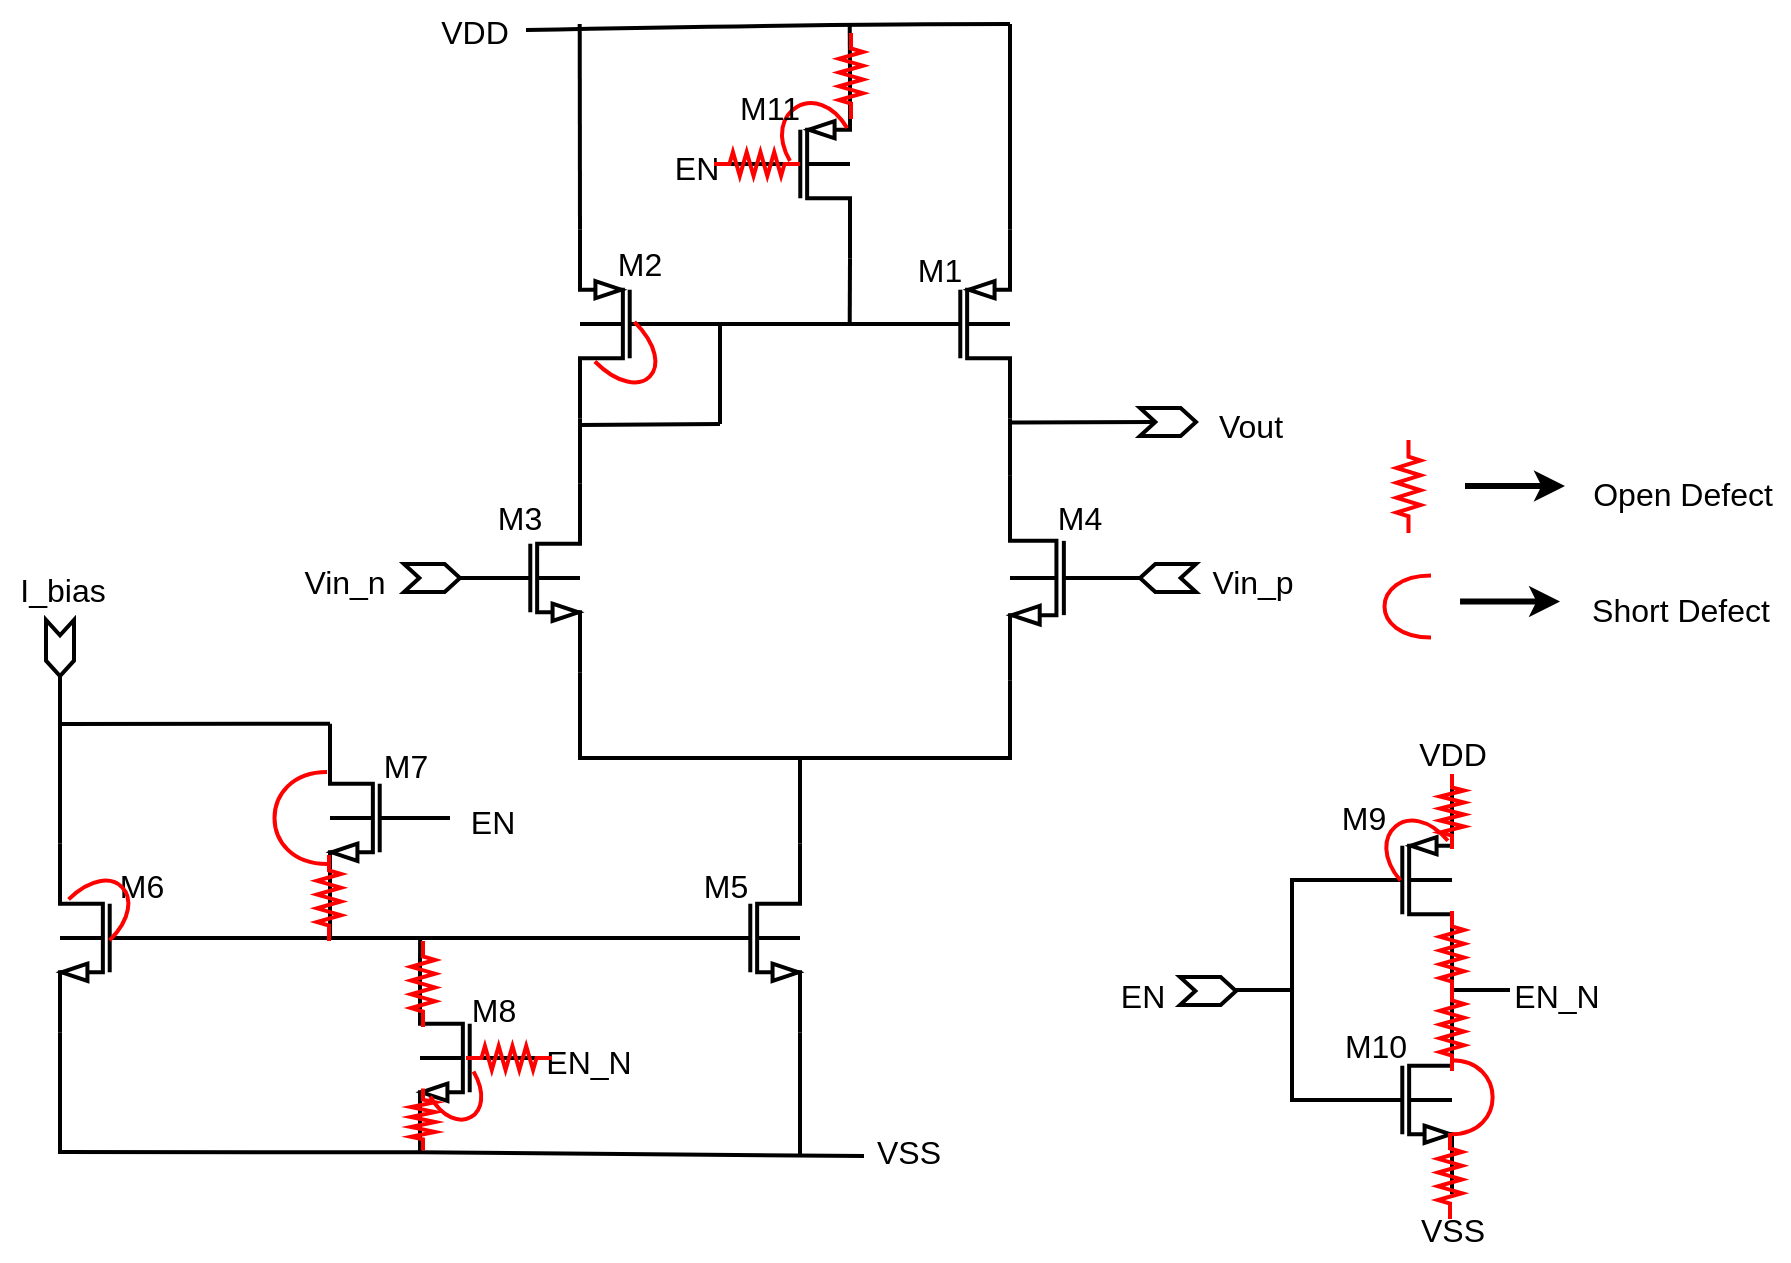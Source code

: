 <mxfile version="26.0.9">
  <diagram name="Page-1" id="16e2658f-23c8-b752-8be9-c03fbebb8bbe">
    <mxGraphModel dx="1368" dy="838" grid="0" gridSize="10" guides="1" tooltips="1" connect="1" arrows="1" fold="1" page="1" pageScale="1" pageWidth="1100" pageHeight="850" background="none" math="0" shadow="0">
      <root>
        <mxCell id="0" />
        <mxCell id="1" parent="0" />
        <mxCell id="6d250d948d6a1778-12" style="edgeStyle=orthogonalEdgeStyle;rounded=0;html=1;entryX=1;entryY=0;entryPerimeter=0;labelBackgroundColor=none;startArrow=none;startFill=0;startSize=5;endArrow=none;endFill=0;endSize=5;jettySize=auto;orthogonalLoop=1;strokeWidth=2;fontFamily=Verdana;fontSize=16;entryDx=0;entryDy=0;" parent="1" target="WZVstMQva_9MUPvKd7M6-1" edge="1">
          <mxGeometry relative="1" as="geometry">
            <mxPoint x="470" y="260" as="sourcePoint" />
            <mxPoint x="400" y="307" as="targetPoint" />
          </mxGeometry>
        </mxCell>
        <mxCell id="6d250d948d6a1778-9" style="edgeStyle=orthogonalEdgeStyle;rounded=0;html=1;exitX=1;exitY=1;exitPerimeter=0;entryX=1;entryY=0;entryPerimeter=0;labelBackgroundColor=none;startArrow=none;startFill=0;startSize=5;endArrow=none;endFill=0;endSize=5;jettySize=auto;orthogonalLoop=1;strokeWidth=2;fontFamily=Verdana;fontSize=16;entryDx=0;entryDy=0;exitDx=0;exitDy=0;" parent="1" source="WZVstMQva_9MUPvKd7M6-12" target="WZVstMQva_9MUPvKd7M6-6" edge="1">
          <mxGeometry relative="1" as="geometry">
            <mxPoint x="615" y="260" as="sourcePoint" />
            <mxPoint x="615" y="330" as="targetPoint" />
          </mxGeometry>
        </mxCell>
        <mxCell id="6d250d948d6a1778-14" style="edgeStyle=orthogonalEdgeStyle;rounded=0;html=1;exitX=1;exitY=1;exitPerimeter=0;entryX=1;entryY=1;entryPerimeter=0;labelBackgroundColor=none;startArrow=none;startFill=0;startSize=5;endArrow=none;endFill=0;endSize=5;jettySize=auto;orthogonalLoop=1;strokeWidth=2;fontFamily=Verdana;fontSize=16;exitDx=0;exitDy=0;entryDx=0;entryDy=0;" parent="1" source="WZVstMQva_9MUPvKd7M6-6" target="WZVstMQva_9MUPvKd7M6-1" edge="1">
          <mxGeometry relative="1" as="geometry">
            <Array as="points">
              <mxPoint x="615" y="427" />
              <mxPoint x="400" y="427" />
            </Array>
            <mxPoint x="640" y="387" as="sourcePoint" />
            <mxPoint x="230" y="327" as="targetPoint" />
          </mxGeometry>
        </mxCell>
        <mxCell id="WZVstMQva_9MUPvKd7M6-1" value="" style="verticalLabelPosition=bottom;shadow=0;dashed=0;align=center;html=1;verticalAlign=top;shape=mxgraph.electrical.transistors.nmos_bulk;pointerEvents=1;strokeWidth=2;fontSize=16;" parent="1" vertex="1">
          <mxGeometry x="340" y="277" width="60" height="120" as="geometry" />
        </mxCell>
        <mxCell id="WZVstMQva_9MUPvKd7M6-27" style="edgeStyle=none;curved=1;rounded=0;orthogonalLoop=1;jettySize=auto;html=1;exitX=1;exitY=0;exitDx=0;exitDy=0;exitPerimeter=0;fontSize=16;startSize=8;endSize=8;endArrow=none;startFill=0;strokeWidth=2;" parent="1" source="WZVstMQva_9MUPvKd7M6-4" edge="1">
          <mxGeometry relative="1" as="geometry">
            <mxPoint x="510" y="428" as="targetPoint" />
          </mxGeometry>
        </mxCell>
        <mxCell id="WZVstMQva_9MUPvKd7M6-28" style="edgeStyle=none;curved=1;rounded=0;orthogonalLoop=1;jettySize=auto;html=1;exitX=1;exitY=1;exitDx=0;exitDy=0;exitPerimeter=0;fontSize=16;startSize=8;endSize=8;strokeWidth=2;endArrow=none;startFill=0;" parent="1" source="WZVstMQva_9MUPvKd7M6-4" edge="1">
          <mxGeometry relative="1" as="geometry">
            <mxPoint x="510" y="625" as="targetPoint" />
          </mxGeometry>
        </mxCell>
        <mxCell id="WZVstMQva_9MUPvKd7M6-4" value="" style="verticalLabelPosition=bottom;shadow=0;dashed=0;align=center;html=1;verticalAlign=top;shape=mxgraph.electrical.transistors.nmos_bulk;pointerEvents=1;strokeWidth=2;fontSize=16;" parent="1" vertex="1">
          <mxGeometry x="450" y="457" width="60" height="120" as="geometry" />
        </mxCell>
        <mxCell id="WZVstMQva_9MUPvKd7M6-6" value="" style="verticalLabelPosition=bottom;shadow=0;dashed=0;align=center;html=1;verticalAlign=top;shape=mxgraph.electrical.transistors.nmos_bulk;pointerEvents=1;flipV=0;flipH=1;strokeWidth=2;fontSize=16;" parent="1" vertex="1">
          <mxGeometry x="615" y="277" width="65" height="120" as="geometry" />
        </mxCell>
        <mxCell id="WZVstMQva_9MUPvKd7M6-34" style="edgeStyle=none;curved=1;rounded=0;orthogonalLoop=1;jettySize=auto;html=1;exitX=1;exitY=1;exitDx=0;exitDy=0;exitPerimeter=0;fontSize=16;startSize=8;endSize=8;strokeWidth=2;endArrow=none;startFill=0;" parent="1" source="WZVstMQva_9MUPvKd7M6-7" edge="1">
          <mxGeometry relative="1" as="geometry">
            <mxPoint x="139.987" y="624.228" as="targetPoint" />
          </mxGeometry>
        </mxCell>
        <mxCell id="WZVstMQva_9MUPvKd7M6-35" style="edgeStyle=none;curved=1;rounded=0;orthogonalLoop=1;jettySize=auto;html=1;exitX=1;exitY=0;exitDx=0;exitDy=0;exitPerimeter=0;fontSize=16;startSize=8;endSize=8;strokeWidth=2;endArrow=none;startFill=0;" parent="1" source="WZVstMQva_9MUPvKd7M6-7" edge="1">
          <mxGeometry relative="1" as="geometry">
            <mxPoint x="140" y="386" as="targetPoint" />
          </mxGeometry>
        </mxCell>
        <mxCell id="WZVstMQva_9MUPvKd7M6-7" value="" style="verticalLabelPosition=bottom;shadow=0;dashed=0;align=center;html=1;verticalAlign=top;shape=mxgraph.electrical.transistors.nmos_bulk;pointerEvents=1;flipH=1;strokeWidth=2;fontSize=16;" parent="1" vertex="1">
          <mxGeometry x="140" y="457" width="60" height="120" as="geometry" />
        </mxCell>
        <mxCell id="WZVstMQva_9MUPvKd7M6-15" style="edgeStyle=none;curved=1;rounded=0;orthogonalLoop=1;jettySize=auto;html=1;exitX=1;exitY=1;exitDx=0;exitDy=0;exitPerimeter=0;fontSize=16;startSize=8;endSize=8;endArrow=none;startFill=0;strokeWidth=2;" parent="1" source="WZVstMQva_9MUPvKd7M6-10" edge="1">
          <mxGeometry relative="1" as="geometry">
            <mxPoint x="400" y="283" as="targetPoint" />
          </mxGeometry>
        </mxCell>
        <mxCell id="WZVstMQva_9MUPvKd7M6-21" style="edgeStyle=none;curved=1;rounded=0;orthogonalLoop=1;jettySize=auto;html=1;exitX=1;exitY=0;exitDx=0;exitDy=0;exitPerimeter=0;fontSize=16;startSize=8;endSize=8;endArrow=none;startFill=0;strokeWidth=2;" parent="1" source="WZVstMQva_9MUPvKd7M6-10" edge="1">
          <mxGeometry relative="1" as="geometry">
            <mxPoint x="399.857" y="60" as="targetPoint" />
          </mxGeometry>
        </mxCell>
        <mxCell id="WZVstMQva_9MUPvKd7M6-10" value="" style="verticalLabelPosition=bottom;shadow=0;dashed=0;align=center;html=1;verticalAlign=top;shape=mxgraph.electrical.transistors.pmos_bulk;pointerEvents=1;flipH=1;strokeWidth=2;fontSize=16;" parent="1" vertex="1">
          <mxGeometry x="400" y="160" width="60" height="100" as="geometry" />
        </mxCell>
        <mxCell id="WZVstMQva_9MUPvKd7M6-18" style="edgeStyle=none;curved=1;rounded=0;orthogonalLoop=1;jettySize=auto;html=1;exitX=1;exitY=1;exitDx=0;exitDy=0;exitPerimeter=0;fontSize=16;startSize=8;endSize=8;endArrow=none;startFill=0;strokeWidth=2;" parent="1" source="WZVstMQva_9MUPvKd7M6-11" edge="1">
          <mxGeometry relative="1" as="geometry">
            <mxPoint x="534.857" y="210" as="targetPoint" />
          </mxGeometry>
        </mxCell>
        <mxCell id="WZVstMQva_9MUPvKd7M6-20" style="edgeStyle=none;curved=1;rounded=0;orthogonalLoop=1;jettySize=auto;html=1;exitX=1;exitY=0;exitDx=0;exitDy=0;exitPerimeter=0;fontSize=16;startSize=8;endSize=8;endArrow=none;startFill=0;strokeWidth=2;" parent="1" source="WZVstMQva_9MUPvKd7M6-11" edge="1">
          <mxGeometry relative="1" as="geometry">
            <mxPoint x="534.857" y="60" as="targetPoint" />
          </mxGeometry>
        </mxCell>
        <mxCell id="WZVstMQva_9MUPvKd7M6-11" value="" style="verticalLabelPosition=bottom;shadow=0;dashed=0;align=center;html=1;verticalAlign=top;shape=mxgraph.electrical.transistors.pmos_bulk;pointerEvents=1;flipH=0;strokeWidth=2;fontSize=16;" parent="1" vertex="1">
          <mxGeometry x="475" y="80" width="60" height="100" as="geometry" />
        </mxCell>
        <mxCell id="WZVstMQva_9MUPvKd7M6-19" style="edgeStyle=none;curved=1;rounded=0;orthogonalLoop=1;jettySize=auto;html=1;exitX=1;exitY=0;exitDx=0;exitDy=0;exitPerimeter=0;fontSize=16;startSize=8;endSize=8;endArrow=none;startFill=0;strokeWidth=2;" parent="1" source="WZVstMQva_9MUPvKd7M6-12" edge="1">
          <mxGeometry relative="1" as="geometry">
            <mxPoint x="615" y="60" as="targetPoint" />
          </mxGeometry>
        </mxCell>
        <mxCell id="WZVstMQva_9MUPvKd7M6-12" value="" style="verticalLabelPosition=bottom;shadow=0;dashed=0;align=center;html=1;verticalAlign=top;shape=mxgraph.electrical.transistors.pmos_bulk;pointerEvents=1;flipH=0;strokeWidth=2;fontSize=16;" parent="1" vertex="1">
          <mxGeometry x="555" y="160" width="60" height="100" as="geometry" />
        </mxCell>
        <mxCell id="WZVstMQva_9MUPvKd7M6-13" style="edgeStyle=none;curved=1;rounded=0;orthogonalLoop=1;jettySize=auto;html=1;exitX=0;exitY=0.5;exitDx=0;exitDy=0;exitPerimeter=0;entryX=0;entryY=0.5;entryDx=0;entryDy=0;entryPerimeter=0;fontSize=16;startSize=8;endSize=8;endArrow=none;startFill=0;strokeWidth=2;" parent="1" source="WZVstMQva_9MUPvKd7M6-12" edge="1">
          <mxGeometry relative="1" as="geometry">
            <mxPoint x="435" y="210" as="targetPoint" />
            <Array as="points">
              <mxPoint x="495" y="210" />
            </Array>
          </mxGeometry>
        </mxCell>
        <mxCell id="WZVstMQva_9MUPvKd7M6-16" style="edgeStyle=none;curved=1;rounded=0;orthogonalLoop=1;jettySize=auto;html=1;fontSize=16;startSize=8;endSize=8;endArrow=none;startFill=0;strokeWidth=2;" parent="1" edge="1">
          <mxGeometry relative="1" as="geometry">
            <mxPoint x="470" y="210" as="sourcePoint" />
            <mxPoint x="470" y="260" as="targetPoint" />
            <Array as="points" />
          </mxGeometry>
        </mxCell>
        <mxCell id="WZVstMQva_9MUPvKd7M6-22" style="edgeStyle=none;curved=1;rounded=0;orthogonalLoop=1;jettySize=auto;html=1;fontSize=16;startSize=8;endSize=8;endArrow=none;startFill=0;strokeWidth=2;" parent="1" target="WZVstMQva_9MUPvKd7M6-47" edge="1">
          <mxGeometry relative="1" as="geometry">
            <mxPoint x="615" y="60" as="sourcePoint" />
            <mxPoint x="400" y="60" as="targetPoint" />
            <Array as="points">
              <mxPoint x="525" y="60" />
            </Array>
          </mxGeometry>
        </mxCell>
        <mxCell id="WZVstMQva_9MUPvKd7M6-33" style="edgeStyle=none;curved=1;rounded=0;orthogonalLoop=1;jettySize=auto;html=1;exitX=1;exitY=1;exitDx=0;exitDy=0;exitPerimeter=0;fontSize=16;startSize=8;endSize=8;strokeWidth=2;endArrow=none;startFill=0;" parent="1" source="WZVstMQva_9MUPvKd7M6-24" edge="1">
          <mxGeometry relative="1" as="geometry">
            <mxPoint x="139" y="624" as="targetPoint" />
          </mxGeometry>
        </mxCell>
        <mxCell id="WZVstMQva_9MUPvKd7M6-24" value="" style="verticalLabelPosition=bottom;shadow=0;dashed=0;align=center;html=1;verticalAlign=top;shape=mxgraph.electrical.transistors.nmos_bulk;pointerEvents=1;flipH=1;strokeWidth=2;fontSize=16;" parent="1" vertex="1">
          <mxGeometry x="320" y="517" width="60" height="120" as="geometry" />
        </mxCell>
        <mxCell id="WZVstMQva_9MUPvKd7M6-36" style="edgeStyle=none;curved=1;rounded=0;orthogonalLoop=1;jettySize=auto;html=1;exitX=1;exitY=0;exitDx=0;exitDy=0;exitPerimeter=0;fontSize=16;startSize=8;endSize=8;strokeWidth=2;endArrow=none;startFill=0;" parent="1" source="WZVstMQva_9MUPvKd7M6-25" edge="1">
          <mxGeometry relative="1" as="geometry">
            <mxPoint x="140.394" y="409.939" as="targetPoint" />
          </mxGeometry>
        </mxCell>
        <mxCell id="WZVstMQva_9MUPvKd7M6-25" value="" style="verticalLabelPosition=bottom;shadow=0;dashed=0;align=center;html=1;verticalAlign=top;shape=mxgraph.electrical.transistors.nmos_bulk;pointerEvents=1;flipH=1;strokeWidth=2;fontSize=16;" parent="1" vertex="1">
          <mxGeometry x="275" y="397" width="60" height="120" as="geometry" />
        </mxCell>
        <mxCell id="WZVstMQva_9MUPvKd7M6-29" style="edgeStyle=none;curved=1;rounded=0;orthogonalLoop=1;jettySize=auto;html=1;exitX=1;exitY=1;exitDx=0;exitDy=0;exitPerimeter=0;fontSize=16;startSize=8;endSize=8;strokeWidth=2;endArrow=none;startFill=0;entryX=0.06;entryY=0.581;entryDx=0;entryDy=0;entryPerimeter=0;" parent="1" source="WZVstMQva_9MUPvKd7M6-24" target="WZVstMQva_9MUPvKd7M6-48" edge="1">
          <mxGeometry relative="1" as="geometry">
            <mxPoint x="510" y="624" as="targetPoint" />
          </mxGeometry>
        </mxCell>
        <mxCell id="WZVstMQva_9MUPvKd7M6-30" style="edgeStyle=none;curved=1;rounded=0;orthogonalLoop=1;jettySize=auto;html=1;exitX=0;exitY=0.5;exitDx=0;exitDy=0;exitPerimeter=0;entryX=0;entryY=0.5;entryDx=0;entryDy=0;entryPerimeter=0;fontSize=16;startSize=8;endSize=8;endArrow=none;startFill=0;strokeWidth=2;" parent="1" source="WZVstMQva_9MUPvKd7M6-4" target="WZVstMQva_9MUPvKd7M6-7" edge="1">
          <mxGeometry relative="1" as="geometry" />
        </mxCell>
        <mxCell id="WZVstMQva_9MUPvKd7M6-31" style="edgeStyle=none;curved=1;rounded=0;orthogonalLoop=1;jettySize=auto;html=1;exitX=1;exitY=0;exitDx=0;exitDy=0;exitPerimeter=0;entryX=0.999;entryY=-0.142;entryDx=0;entryDy=0;entryPerimeter=0;fontSize=16;startSize=8;endSize=8;endArrow=none;startFill=0;strokeWidth=2;" parent="1" source="WZVstMQva_9MUPvKd7M6-24" target="WZVstMQva_9MUPvKd7M6-24" edge="1">
          <mxGeometry relative="1" as="geometry" />
        </mxCell>
        <mxCell id="WZVstMQva_9MUPvKd7M6-32" style="edgeStyle=none;curved=1;rounded=0;orthogonalLoop=1;jettySize=auto;html=1;exitX=1;exitY=1;exitDx=0;exitDy=0;exitPerimeter=0;entryX=0.999;entryY=1.136;entryDx=0;entryDy=0;entryPerimeter=0;fontSize=16;startSize=8;endSize=8;strokeWidth=2;endArrow=none;startFill=0;" parent="1" source="WZVstMQva_9MUPvKd7M6-25" target="WZVstMQva_9MUPvKd7M6-25" edge="1">
          <mxGeometry relative="1" as="geometry" />
        </mxCell>
        <mxCell id="WZVstMQva_9MUPvKd7M6-37" value="" style="shape=step;perimeter=stepPerimeter;whiteSpace=wrap;html=1;fixedSize=1;strokeWidth=2;size=7.667;fontSize=16;" parent="1" vertex="1">
          <mxGeometry x="312" y="330" width="28" height="14" as="geometry" />
        </mxCell>
        <mxCell id="WZVstMQva_9MUPvKd7M6-38" value="" style="shape=step;perimeter=stepPerimeter;whiteSpace=wrap;html=1;fixedSize=1;strokeWidth=2;size=7.667;rotation=-180;fontSize=16;" parent="1" vertex="1">
          <mxGeometry x="680" y="330" width="28" height="14" as="geometry" />
        </mxCell>
        <mxCell id="WZVstMQva_9MUPvKd7M6-39" value="" style="shape=step;perimeter=stepPerimeter;whiteSpace=wrap;html=1;fixedSize=1;strokeWidth=2;size=7.667;fontSize=16;" parent="1" vertex="1">
          <mxGeometry x="680" y="252" width="28" height="14" as="geometry" />
        </mxCell>
        <mxCell id="WZVstMQva_9MUPvKd7M6-40" style="edgeStyle=none;curved=1;rounded=0;orthogonalLoop=1;jettySize=auto;html=1;entryX=1.004;entryY=1.023;entryDx=0;entryDy=0;entryPerimeter=0;fontSize=16;startSize=8;endSize=8;strokeWidth=2;endArrow=none;startFill=0;" parent="1" source="WZVstMQva_9MUPvKd7M6-39" target="WZVstMQva_9MUPvKd7M6-12" edge="1">
          <mxGeometry relative="1" as="geometry" />
        </mxCell>
        <mxCell id="WZVstMQva_9MUPvKd7M6-41" value="" style="shape=step;perimeter=stepPerimeter;whiteSpace=wrap;html=1;fixedSize=1;strokeWidth=2;size=7.667;rotation=90;fontSize=16;" parent="1" vertex="1">
          <mxGeometry x="126" y="365" width="28" height="14" as="geometry" />
        </mxCell>
        <mxCell id="WZVstMQva_9MUPvKd7M6-42" value="Vin_n" style="text;html=1;align=center;verticalAlign=middle;resizable=0;points=[];autosize=1;strokeColor=none;fillColor=none;fontSize=16;" parent="1" vertex="1">
          <mxGeometry x="252" y="323.5" width="59" height="31" as="geometry" />
        </mxCell>
        <mxCell id="WZVstMQva_9MUPvKd7M6-44" value="Vin_p" style="text;html=1;align=center;verticalAlign=middle;resizable=0;points=[];autosize=1;strokeColor=none;fillColor=none;fontSize=16;" parent="1" vertex="1">
          <mxGeometry x="706.5" y="323.5" width="59" height="31" as="geometry" />
        </mxCell>
        <mxCell id="WZVstMQva_9MUPvKd7M6-45" value="Vout" style="text;html=1;align=center;verticalAlign=middle;resizable=0;points=[];autosize=1;strokeColor=none;fillColor=none;fontSize=16;" parent="1" vertex="1">
          <mxGeometry x="710" y="245.5" width="50" height="31" as="geometry" />
        </mxCell>
        <mxCell id="WZVstMQva_9MUPvKd7M6-46" value="I_bias" style="text;html=1;align=center;verticalAlign=middle;resizable=0;points=[];autosize=1;strokeColor=none;fillColor=none;fontSize=16;" parent="1" vertex="1">
          <mxGeometry x="110.5" y="327" width="61" height="31" as="geometry" />
        </mxCell>
        <mxCell id="WZVstMQva_9MUPvKd7M6-47" value="VDD" style="text;html=1;align=center;verticalAlign=middle;resizable=0;points=[];autosize=1;strokeColor=none;fillColor=none;fontSize=16;" parent="1" vertex="1">
          <mxGeometry x="321" y="48" width="52" height="31" as="geometry" />
        </mxCell>
        <mxCell id="WZVstMQva_9MUPvKd7M6-48" value="VSS" style="text;html=1;align=center;verticalAlign=middle;resizable=0;points=[];autosize=1;strokeColor=none;fillColor=none;fontSize=16;" parent="1" vertex="1">
          <mxGeometry x="539" y="608" width="50" height="31" as="geometry" />
        </mxCell>
        <mxCell id="YHvZj5T6eKGrMUq4xp53-3" value="" style="verticalLabelPosition=bottom;shadow=0;dashed=0;align=center;html=1;verticalAlign=top;shape=mxgraph.electrical.transistors.nmos_bulk;pointerEvents=1;strokeWidth=2;fontSize=16;" parent="1" vertex="1">
          <mxGeometry x="776" y="538" width="60" height="120" as="geometry" />
        </mxCell>
        <mxCell id="YHvZj5T6eKGrMUq4xp53-4" value="" style="verticalLabelPosition=bottom;shadow=0;dashed=0;align=center;html=1;verticalAlign=top;shape=mxgraph.electrical.transistors.pmos_bulk;pointerEvents=1;flipH=0;strokeWidth=2;fontSize=16;" parent="1" vertex="1">
          <mxGeometry x="776" y="438" width="60" height="100" as="geometry" />
        </mxCell>
        <mxCell id="YHvZj5T6eKGrMUq4xp53-5" style="edgeStyle=orthogonalEdgeStyle;rounded=0;orthogonalLoop=1;jettySize=auto;html=1;exitX=1;exitY=1;exitDx=0;exitDy=0;exitPerimeter=0;entryX=1;entryY=0;entryDx=0;entryDy=0;entryPerimeter=0;endArrow=none;startFill=0;strokeWidth=2;fontSize=16;" parent="1" source="YHvZj5T6eKGrMUq4xp53-4" target="YHvZj5T6eKGrMUq4xp53-3" edge="1">
          <mxGeometry relative="1" as="geometry" />
        </mxCell>
        <mxCell id="YHvZj5T6eKGrMUq4xp53-6" style="edgeStyle=orthogonalEdgeStyle;rounded=0;orthogonalLoop=1;jettySize=auto;html=1;exitX=0;exitY=0.5;exitDx=0;exitDy=0;exitPerimeter=0;entryX=0;entryY=0.5;entryDx=0;entryDy=0;entryPerimeter=0;strokeWidth=2;endArrow=none;startFill=0;fontSize=16;" parent="1" source="YHvZj5T6eKGrMUq4xp53-3" target="YHvZj5T6eKGrMUq4xp53-4" edge="1">
          <mxGeometry relative="1" as="geometry" />
        </mxCell>
        <mxCell id="YHvZj5T6eKGrMUq4xp53-7" value="VDD" style="text;html=1;align=center;verticalAlign=middle;resizable=0;points=[];autosize=1;strokeColor=none;fillColor=none;fontSize=16;" parent="1" vertex="1">
          <mxGeometry x="810" y="409" width="52" height="31" as="geometry" />
        </mxCell>
        <mxCell id="YHvZj5T6eKGrMUq4xp53-8" value="VSS" style="text;html=1;align=center;verticalAlign=middle;resizable=0;points=[];autosize=1;strokeColor=none;fillColor=none;fontSize=16;" parent="1" vertex="1">
          <mxGeometry x="811" y="647.14" width="50" height="31" as="geometry" />
        </mxCell>
        <mxCell id="YHvZj5T6eKGrMUq4xp53-9" value="" style="endArrow=none;html=1;rounded=0;strokeWidth=2;fontSize=16;" parent="1" edge="1">
          <mxGeometry width="50" height="50" relative="1" as="geometry">
            <mxPoint x="726" y="543" as="sourcePoint" />
            <mxPoint x="756" y="543" as="targetPoint" />
          </mxGeometry>
        </mxCell>
        <mxCell id="YHvZj5T6eKGrMUq4xp53-10" value="" style="shape=step;perimeter=stepPerimeter;whiteSpace=wrap;html=1;fixedSize=1;strokeWidth=2;size=7.667;fontSize=16;" parent="1" vertex="1">
          <mxGeometry x="700" y="536.5" width="28" height="14" as="geometry" />
        </mxCell>
        <mxCell id="YHvZj5T6eKGrMUq4xp53-11" value="EN" style="text;html=1;align=center;verticalAlign=middle;resizable=0;points=[];autosize=1;strokeColor=none;fillColor=none;fontSize=16;" parent="1" vertex="1">
          <mxGeometry x="661" y="530" width="40" height="31" as="geometry" />
        </mxCell>
        <mxCell id="YHvZj5T6eKGrMUq4xp53-14" value="" style="endArrow=none;html=1;rounded=0;strokeWidth=2;fontSize=16;" parent="1" edge="1">
          <mxGeometry width="50" height="50" relative="1" as="geometry">
            <mxPoint x="835" y="543" as="sourcePoint" />
            <mxPoint x="865" y="543" as="targetPoint" />
          </mxGeometry>
        </mxCell>
        <mxCell id="YHvZj5T6eKGrMUq4xp53-15" value="EN_N" style="text;html=1;align=center;verticalAlign=middle;resizable=0;points=[];autosize=1;strokeColor=none;fillColor=none;fontSize=16;" parent="1" vertex="1">
          <mxGeometry x="857" y="530" width="61" height="31" as="geometry" />
        </mxCell>
        <mxCell id="YHvZj5T6eKGrMUq4xp53-16" value="EN" style="text;html=1;align=center;verticalAlign=middle;resizable=0;points=[];autosize=1;strokeColor=none;fillColor=none;fontSize=16;" parent="1" vertex="1">
          <mxGeometry x="438" y="116.5" width="40" height="31" as="geometry" />
        </mxCell>
        <mxCell id="YHvZj5T6eKGrMUq4xp53-17" value="EN" style="text;html=1;align=center;verticalAlign=middle;resizable=0;points=[];autosize=1;strokeColor=none;fillColor=none;fontSize=16;" parent="1" vertex="1">
          <mxGeometry x="336" y="443.5" width="40" height="31" as="geometry" />
        </mxCell>
        <mxCell id="YHvZj5T6eKGrMUq4xp53-18" value="EN_N" style="text;html=1;align=center;verticalAlign=middle;resizable=0;points=[];autosize=1;strokeColor=none;fillColor=none;fontSize=16;" parent="1" vertex="1">
          <mxGeometry x="373" y="563.5" width="61" height="31" as="geometry" />
        </mxCell>
        <mxCell id="YHvZj5T6eKGrMUq4xp53-20" value="M2" style="text;html=1;align=center;verticalAlign=middle;whiteSpace=wrap;rounded=0;fontSize=16;" parent="1" vertex="1">
          <mxGeometry x="400" y="165" width="60" height="30" as="geometry" />
        </mxCell>
        <mxCell id="YHvZj5T6eKGrMUq4xp53-21" value="M1" style="text;html=1;align=center;verticalAlign=middle;whiteSpace=wrap;rounded=0;fontSize=16;" parent="1" vertex="1">
          <mxGeometry x="550" y="168" width="60" height="30" as="geometry" />
        </mxCell>
        <mxCell id="YHvZj5T6eKGrMUq4xp53-22" value="M3" style="text;html=1;align=center;verticalAlign=middle;whiteSpace=wrap;rounded=0;fontSize=16;" parent="1" vertex="1">
          <mxGeometry x="340" y="291.5" width="60" height="30" as="geometry" />
        </mxCell>
        <mxCell id="YHvZj5T6eKGrMUq4xp53-23" value="M4" style="text;html=1;align=center;verticalAlign=middle;whiteSpace=wrap;rounded=0;fontSize=16;" parent="1" vertex="1">
          <mxGeometry x="620" y="291.5" width="60" height="30" as="geometry" />
        </mxCell>
        <mxCell id="YHvZj5T6eKGrMUq4xp53-24" value="M5" style="text;html=1;align=center;verticalAlign=middle;whiteSpace=wrap;rounded=0;fontSize=16;" parent="1" vertex="1">
          <mxGeometry x="443" y="476" width="60" height="30" as="geometry" />
        </mxCell>
        <mxCell id="YHvZj5T6eKGrMUq4xp53-25" value="M6" style="text;html=1;align=center;verticalAlign=middle;whiteSpace=wrap;rounded=0;fontSize=16;" parent="1" vertex="1">
          <mxGeometry x="151" y="476" width="60" height="30" as="geometry" />
        </mxCell>
        <mxCell id="YHvZj5T6eKGrMUq4xp53-26" value="M7" style="text;html=1;align=center;verticalAlign=middle;whiteSpace=wrap;rounded=0;fontSize=16;" parent="1" vertex="1">
          <mxGeometry x="283" y="416" width="60" height="30" as="geometry" />
        </mxCell>
        <mxCell id="YHvZj5T6eKGrMUq4xp53-27" value="M8" style="text;html=1;align=center;verticalAlign=middle;whiteSpace=wrap;rounded=0;fontSize=16;" parent="1" vertex="1">
          <mxGeometry x="327" y="538" width="60" height="30" as="geometry" />
        </mxCell>
        <mxCell id="YHvZj5T6eKGrMUq4xp53-28" value="M9" style="text;html=1;align=center;verticalAlign=middle;whiteSpace=wrap;rounded=0;fontSize=16;" parent="1" vertex="1">
          <mxGeometry x="762" y="442" width="60" height="30" as="geometry" />
        </mxCell>
        <mxCell id="YHvZj5T6eKGrMUq4xp53-29" value="M10" style="text;html=1;align=center;verticalAlign=middle;whiteSpace=wrap;rounded=0;fontSize=16;" parent="1" vertex="1">
          <mxGeometry x="768" y="556" width="60" height="30" as="geometry" />
        </mxCell>
        <mxCell id="YHvZj5T6eKGrMUq4xp53-35" value="" style="pointerEvents=1;verticalLabelPosition=bottom;shadow=0;dashed=0;align=center;html=1;verticalAlign=top;shape=mxgraph.electrical.resistors.resistor_2;strokeWidth=2;strokeColor=#FF0000;rotation=90;fontSize=16;" parent="1" vertex="1">
          <mxGeometry x="300" y="534" width="43" height="12" as="geometry" />
        </mxCell>
        <mxCell id="YHvZj5T6eKGrMUq4xp53-36" value="" style="pointerEvents=1;verticalLabelPosition=bottom;shadow=0;dashed=0;align=center;html=1;verticalAlign=top;shape=mxgraph.electrical.resistors.resistor_2;strokeWidth=2;strokeColor=#FF0000;rotation=90;fontSize=16;" parent="1" vertex="1">
          <mxGeometry x="814.5" y="556" width="43" height="12" as="geometry" />
        </mxCell>
        <mxCell id="YHvZj5T6eKGrMUq4xp53-39" value="" style="pointerEvents=1;verticalLabelPosition=bottom;shadow=0;dashed=0;align=center;html=1;verticalAlign=top;shape=mxgraph.electrical.resistors.resistor_2;strokeWidth=2;strokeColor=#FF0000;rotation=90;fontSize=16;" parent="1" vertex="1">
          <mxGeometry x="813.5" y="630" width="43" height="12" as="geometry" />
        </mxCell>
        <mxCell id="YHvZj5T6eKGrMUq4xp53-40" value="" style="pointerEvents=1;verticalLabelPosition=bottom;shadow=0;dashed=0;align=center;html=1;verticalAlign=top;shape=mxgraph.electrical.resistors.resistor_2;strokeWidth=2;strokeColor=#FF0000;rotation=90;fontSize=16;" parent="1" vertex="1">
          <mxGeometry x="253" y="491" width="43" height="12" as="geometry" />
        </mxCell>
        <mxCell id="YHvZj5T6eKGrMUq4xp53-41" value="" style="pointerEvents=1;verticalLabelPosition=bottom;shadow=0;dashed=0;align=center;html=1;verticalAlign=top;shape=mxgraph.electrical.resistors.resistor_2;strokeWidth=2;strokeColor=#FF0000;rotation=90;fontSize=16;" parent="1" vertex="1">
          <mxGeometry x="514" y="80" width="43" height="12" as="geometry" />
        </mxCell>
        <mxCell id="YHvZj5T6eKGrMUq4xp53-46" value="" style="shape=stencil(nZJhDoMgDEZPw3+EEyxuuwdqN4kKBNHp7VdFzVBZliXGpN+Thy0QnralMEAYLQm/EsYSSvGN9WtXi9ZA7nzYCytFVoMnrbO6gpcs3OKQqgQr3UT5jdALfjM9PM21UiiRWrUB+eAoE1LhWjp42bL9uPyOrwz6G3Bgg5Sw+8/a5H8tTzGJtcLTTOTV0+pOFcdVUfbQFk7AhmVd+zF/adOI6QAOYMWN7iE61vWUz93bIDvrHUkoCcuB7aQjCznf830Q6xDzSJN4j2PjmZcd5jun/u7PwRs=);whiteSpace=wrap;html=1;strokeColor=#FF0000;strokeWidth=2;rotation=-30;fontSize=16;" parent="1" vertex="1">
          <mxGeometry x="495.53" y="93.25" width="33" height="29" as="geometry" />
        </mxCell>
        <mxCell id="YHvZj5T6eKGrMUq4xp53-19" value="M11" style="text;html=1;align=center;verticalAlign=middle;whiteSpace=wrap;rounded=0;fontSize=16;" parent="1" vertex="1">
          <mxGeometry x="465" y="86.5" width="60" height="30" as="geometry" />
        </mxCell>
        <mxCell id="YHvZj5T6eKGrMUq4xp53-47" value="" style="pointerEvents=1;verticalLabelPosition=bottom;shadow=0;dashed=0;align=center;html=1;verticalAlign=top;shape=mxgraph.electrical.resistors.resistor_2;strokeWidth=2;strokeColor=#FF0000;rotation=-180;fontSize=16;" parent="1" vertex="1">
          <mxGeometry x="343" y="571" width="43" height="12" as="geometry" />
        </mxCell>
        <mxCell id="YHvZj5T6eKGrMUq4xp53-48" value="" style="shape=stencil(nZJhDoMgDEZPw3+EEyxuuwdqN4kKBNHp7VdFzVBZliXGpN+Thy0QnralMEAYLQm/EsYSSvGN9WtXi9ZA7nzYCytFVoMnrbO6gpcs3OKQqgQr3UT5jdALfjM9PM21UiiRWrUB+eAoE1LhWjp42bL9uPyOrwz6G3Bgg5Sw+8/a5H8tTzGJtcLTTOTV0+pOFcdVUfbQFk7AhmVd+zF/adOI6QAOYMWN7iE61vWUz93bIDvrHUkoCcuB7aQjCznf830Q6xDzSJN4j2PjmZcd5jun/u7PwRs=);whiteSpace=wrap;html=1;strokeWidth=2;strokeColor=#FF0000;rotation=-210;fontSize=16;" parent="1" vertex="1">
          <mxGeometry x="329.8" y="588.25" width="25" height="25.5" as="geometry" />
        </mxCell>
        <mxCell id="YHvZj5T6eKGrMUq4xp53-49" value="" style="pointerEvents=1;verticalLabelPosition=bottom;shadow=0;dashed=0;align=center;html=1;verticalAlign=top;shape=mxgraph.electrical.resistors.resistor_2;strokeWidth=2;strokeColor=#FF0000;rotation=90;fontSize=16;" parent="1" vertex="1">
          <mxGeometry x="306" y="601.75" width="31" height="12" as="geometry" />
        </mxCell>
        <mxCell id="YHvZj5T6eKGrMUq4xp53-52" value="" style="shape=stencil(nZJhDoMgDEZPw3+EEyxuuwdqN4kKBNHp7VdFzVBZliXGpN+Thy0QnralMEAYLQm/EsYSSvGN9WtXi9ZA7nzYCytFVoMnrbO6gpcs3OKQqgQr3UT5jdALfjM9PM21UiiRWrUB+eAoE1LhWjp42bL9uPyOrwz6G3Bgg5Sw+8/a5H8tTzGJtcLTTOTV0+pOFcdVUfbQFk7AhmVd+zF/adOI6QAOYMWN7iE61vWUz93bIDvrHUkoCcuB7aQjCznf830Q6xDzSJN4j2PjmZcd5jun/u7PwRs=);whiteSpace=wrap;html=1;strokeWidth=2;strokeColor=#FF0000;rotation=-40;fontSize=16;" parent="1" vertex="1">
          <mxGeometry x="797.02" y="452.09" width="31" height="29.71" as="geometry" />
        </mxCell>
        <mxCell id="YHvZj5T6eKGrMUq4xp53-55" value="" style="shape=stencil(nZJhDoMgDEZPw3+EEyxuuwdqN4kKBNHp7VdFzVBZliXGpN+Thy0QnralMEAYLQm/EsYSSvGN9WtXi9ZA7nzYCytFVoMnrbO6gpcs3OKQqgQr3UT5jdALfjM9PM21UiiRWrUB+eAoE1LhWjp42bL9uPyOrwz6G3Bgg5Sw+8/a5H8tTzGJtcLTTOTV0+pOFcdVUfbQFk7AhmVd+zF/adOI6QAOYMWN7iE61vWUz93bIDvrHUkoCcuB7aQjCznf830Q6xDzSJN4j2PjmZcd5jun/u7PwRs=);whiteSpace=wrap;html=1;strokeWidth=2;strokeColor=#FF0000;rotation=45;fontSize=16;" parent="1" vertex="1">
          <mxGeometry x="151" y="481.5" width="29" height="31" as="geometry" />
        </mxCell>
        <mxCell id="YHvZj5T6eKGrMUq4xp53-57" value="" style="shape=stencil(nZJhDoMgDEZPw3+EEyxuuwdqN4kKBNHp7VdFzVBZliXGpN+Thy0QnralMEAYLQm/EsYSSvGN9WtXi9ZA7nzYCytFVoMnrbO6gpcs3OKQqgQr3UT5jdALfjM9PM21UiiRWrUB+eAoE1LhWjp42bL9uPyOrwz6G3Bgg5Sw+8/a5H8tTzGJtcLTTOTV0+pOFcdVUfbQFk7AhmVd+zF/adOI6QAOYMWN7iE61vWUz93bIDvrHUkoCcuB7aQjCznf830Q6xDzSJN4j2PjmZcd5jun/u7PwRs=);whiteSpace=wrap;html=1;strokeWidth=2;strokeColor=#FF0000;rotation=-90;fontSize=16;" parent="1" vertex="1">
          <mxGeometry x="233" y="439.5" width="46" height="35" as="geometry" />
        </mxCell>
        <mxCell id="YHvZj5T6eKGrMUq4xp53-59" value="" style="shape=stencil(nZJhDoMgDEZPw3+EEyxuuwdqN4kKBNHp7VdFzVBZliXGpN+Thy0QnralMEAYLQm/EsYSSvGN9WtXi9ZA7nzYCytFVoMnrbO6gpcs3OKQqgQr3UT5jdALfjM9PM21UiiRWrUB+eAoE1LhWjp42bL9uPyOrwz6G3Bgg5Sw+8/a5H8tTzGJtcLTTOTV0+pOFcdVUfbQFk7AhmVd+zF/adOI6QAOYMWN7iE61vWUz93bIDvrHUkoCcuB7aQjCznf830Q6xDzSJN4j2PjmZcd5jun/u7PwRs=);whiteSpace=wrap;html=1;strokeColor=#FF0000;strokeWidth=2;rotation=135;fontSize=16;" parent="1" vertex="1">
          <mxGeometry x="415" y="214" width="28" height="33" as="geometry" />
        </mxCell>
        <mxCell id="YHvZj5T6eKGrMUq4xp53-60" value="" style="pointerEvents=1;verticalLabelPosition=bottom;shadow=0;dashed=0;align=center;html=1;verticalAlign=top;shape=mxgraph.electrical.resistors.resistor_2;strokeWidth=2;strokeColor=#FF0000;rotation=90;fontSize=16;" parent="1" vertex="1">
          <mxGeometry x="814.5" y="519" width="43" height="12" as="geometry" />
        </mxCell>
        <mxCell id="YHvZj5T6eKGrMUq4xp53-61" value="" style="pointerEvents=1;verticalLabelPosition=bottom;shadow=0;dashed=0;align=center;html=1;verticalAlign=top;shape=mxgraph.electrical.resistors.resistor_2;strokeWidth=2;strokeColor=#FF0000;rotation=-180;fontSize=16;" parent="1" vertex="1">
          <mxGeometry x="467" y="124" width="43" height="12" as="geometry" />
        </mxCell>
        <mxCell id="YHvZj5T6eKGrMUq4xp53-62" value="" style="shape=stencil(nZJhDoMgDEZPw3+EEyxuuwdqN4kKBNHp7VdFzVBZliXGpN+Thy0QnralMEAYLQm/EsYSSvGN9WtXi9ZA7nzYCytFVoMnrbO6gpcs3OKQqgQr3UT5jdALfjM9PM21UiiRWrUB+eAoE1LhWjp42bL9uPyOrwz6G3Bgg5Sw+8/a5H8tTzGJtcLTTOTV0+pOFcdVUfbQFk7AhmVd+zF/adOI6QAOYMWN7iE61vWUz93bIDvrHUkoCcuB7aQjCznf830Q6xDzSJN4j2PjmZcd5jun/u7PwRs=);whiteSpace=wrap;html=1;strokeWidth=2;strokeColor=#FF0000;rotation=90;fontSize=16;" parent="1" vertex="1">
          <mxGeometry x="831" y="583" width="37" height="27.25" as="geometry" />
        </mxCell>
        <mxCell id="YHvZj5T6eKGrMUq4xp53-63" value="" style="pointerEvents=1;verticalLabelPosition=bottom;shadow=0;dashed=0;align=center;html=1;verticalAlign=top;shape=mxgraph.electrical.resistors.resistor_2;strokeWidth=2;strokeColor=#FF0000;rotation=90;fontSize=16;" parent="1" vertex="1">
          <mxGeometry x="817.25" y="447.75" width="37.5" height="12" as="geometry" />
        </mxCell>
        <mxCell id="YHvZj5T6eKGrMUq4xp53-64" value="" style="pointerEvents=1;verticalLabelPosition=bottom;shadow=0;dashed=0;align=center;html=1;verticalAlign=top;shape=mxgraph.electrical.resistors.resistor_2;strokeWidth=2;strokeColor=#FF0000;rotation=90;fontSize=16;" parent="1" vertex="1">
          <mxGeometry x="791" y="285.25" width="46.5" height="12" as="geometry" />
        </mxCell>
        <mxCell id="YHvZj5T6eKGrMUq4xp53-65" value="" style="shape=stencil(nZJhDoMgDEZPw3+EEyxuuwdqN4kKBNHp7VdFzVBZliXGpN+Thy0QnralMEAYLQm/EsYSSvGN9WtXi9ZA7nzYCytFVoMnrbO6gpcs3OKQqgQr3UT5jdALfjM9PM21UiiRWrUB+eAoE1LhWjp42bL9uPyOrwz6G3Bgg5Sw+8/a5H8tTzGJtcLTTOTV0+pOFcdVUfbQFk7AhmVd+zF/adOI6QAOYMWN7iE61vWUz93bIDvrHUkoCcuB7aQjCznf830Q6xDzSJN4j2PjmZcd5jun/u7PwRs=);whiteSpace=wrap;html=1;strokeWidth=2;strokeColor=#FF0000;rotation=-90;fontSize=16;" parent="1" vertex="1">
          <mxGeometry x="794.5" y="335.75" width="31" height="31" as="geometry" />
        </mxCell>
        <mxCell id="YHvZj5T6eKGrMUq4xp53-67" value="" style="endArrow=classic;html=1;rounded=0;strokeWidth=3;fontSize=16;" parent="1" edge="1">
          <mxGeometry width="50" height="50" relative="1" as="geometry">
            <mxPoint x="842.5" y="291" as="sourcePoint" />
            <mxPoint x="892.5" y="291" as="targetPoint" />
          </mxGeometry>
        </mxCell>
        <mxCell id="YHvZj5T6eKGrMUq4xp53-68" value="" style="endArrow=classic;html=1;rounded=0;strokeWidth=3;fontSize=16;" parent="1" edge="1">
          <mxGeometry width="50" height="50" relative="1" as="geometry">
            <mxPoint x="840.02" y="348.75" as="sourcePoint" />
            <mxPoint x="890.02" y="348.75" as="targetPoint" />
          </mxGeometry>
        </mxCell>
        <mxCell id="YHvZj5T6eKGrMUq4xp53-69" value="Open Defect" style="text;html=1;align=center;verticalAlign=middle;resizable=0;points=[];autosize=1;strokeColor=none;fillColor=none;fontSize=16;" parent="1" vertex="1">
          <mxGeometry x="896.5" y="279" width="108" height="31" as="geometry" />
        </mxCell>
        <mxCell id="YHvZj5T6eKGrMUq4xp53-70" value="Short Defect" style="text;html=1;align=center;verticalAlign=middle;resizable=0;points=[];autosize=1;strokeColor=none;fillColor=none;fontSize=16;" parent="1" vertex="1">
          <mxGeometry x="896.5" y="337.75" width="107" height="31" as="geometry" />
        </mxCell>
      </root>
    </mxGraphModel>
  </diagram>
</mxfile>
